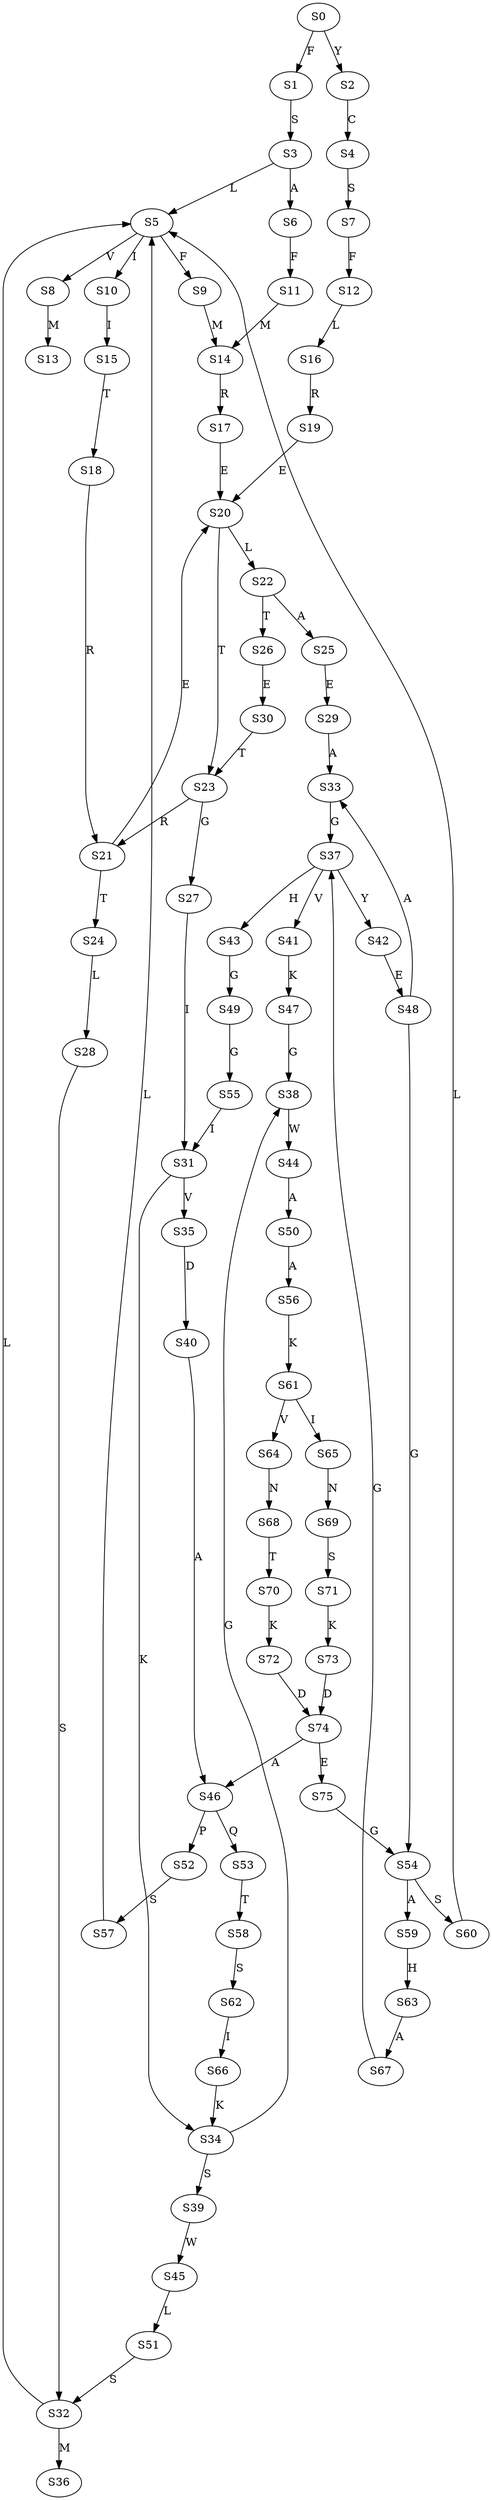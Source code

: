 strict digraph  {
	S0 -> S1 [ label = F ];
	S0 -> S2 [ label = Y ];
	S1 -> S3 [ label = S ];
	S2 -> S4 [ label = C ];
	S3 -> S5 [ label = L ];
	S3 -> S6 [ label = A ];
	S4 -> S7 [ label = S ];
	S5 -> S8 [ label = V ];
	S5 -> S9 [ label = F ];
	S5 -> S10 [ label = I ];
	S6 -> S11 [ label = F ];
	S7 -> S12 [ label = F ];
	S8 -> S13 [ label = M ];
	S9 -> S14 [ label = M ];
	S10 -> S15 [ label = I ];
	S11 -> S14 [ label = M ];
	S12 -> S16 [ label = L ];
	S14 -> S17 [ label = R ];
	S15 -> S18 [ label = T ];
	S16 -> S19 [ label = R ];
	S17 -> S20 [ label = E ];
	S18 -> S21 [ label = R ];
	S19 -> S20 [ label = E ];
	S20 -> S22 [ label = L ];
	S20 -> S23 [ label = T ];
	S21 -> S24 [ label = T ];
	S21 -> S20 [ label = E ];
	S22 -> S25 [ label = A ];
	S22 -> S26 [ label = T ];
	S23 -> S21 [ label = R ];
	S23 -> S27 [ label = G ];
	S24 -> S28 [ label = L ];
	S25 -> S29 [ label = E ];
	S26 -> S30 [ label = E ];
	S27 -> S31 [ label = I ];
	S28 -> S32 [ label = S ];
	S29 -> S33 [ label = A ];
	S30 -> S23 [ label = T ];
	S31 -> S34 [ label = K ];
	S31 -> S35 [ label = V ];
	S32 -> S36 [ label = M ];
	S32 -> S5 [ label = L ];
	S33 -> S37 [ label = G ];
	S34 -> S38 [ label = G ];
	S34 -> S39 [ label = S ];
	S35 -> S40 [ label = D ];
	S37 -> S41 [ label = V ];
	S37 -> S42 [ label = Y ];
	S37 -> S43 [ label = H ];
	S38 -> S44 [ label = W ];
	S39 -> S45 [ label = W ];
	S40 -> S46 [ label = A ];
	S41 -> S47 [ label = K ];
	S42 -> S48 [ label = E ];
	S43 -> S49 [ label = G ];
	S44 -> S50 [ label = A ];
	S45 -> S51 [ label = L ];
	S46 -> S52 [ label = P ];
	S46 -> S53 [ label = Q ];
	S47 -> S38 [ label = G ];
	S48 -> S54 [ label = G ];
	S48 -> S33 [ label = A ];
	S49 -> S55 [ label = G ];
	S50 -> S56 [ label = A ];
	S51 -> S32 [ label = S ];
	S52 -> S57 [ label = S ];
	S53 -> S58 [ label = T ];
	S54 -> S59 [ label = A ];
	S54 -> S60 [ label = S ];
	S55 -> S31 [ label = I ];
	S56 -> S61 [ label = K ];
	S57 -> S5 [ label = L ];
	S58 -> S62 [ label = S ];
	S59 -> S63 [ label = H ];
	S60 -> S5 [ label = L ];
	S61 -> S64 [ label = V ];
	S61 -> S65 [ label = I ];
	S62 -> S66 [ label = I ];
	S63 -> S67 [ label = A ];
	S64 -> S68 [ label = N ];
	S65 -> S69 [ label = N ];
	S66 -> S34 [ label = K ];
	S67 -> S37 [ label = G ];
	S68 -> S70 [ label = T ];
	S69 -> S71 [ label = S ];
	S70 -> S72 [ label = K ];
	S71 -> S73 [ label = K ];
	S72 -> S74 [ label = D ];
	S73 -> S74 [ label = D ];
	S74 -> S46 [ label = A ];
	S74 -> S75 [ label = E ];
	S75 -> S54 [ label = G ];
}
